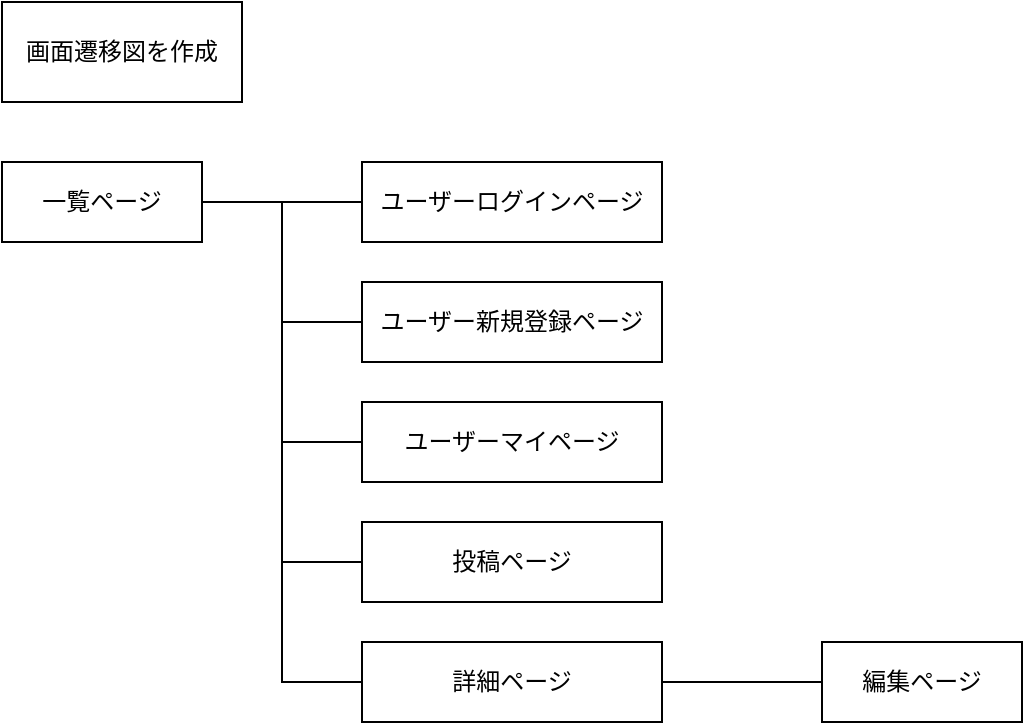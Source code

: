 <mxfile>
    <diagram id="R4_HBBxLXffWYZd084ML" name="ページ1">
        <mxGraphModel dx="516" dy="647" grid="1" gridSize="10" guides="1" tooltips="1" connect="1" arrows="1" fold="1" page="1" pageScale="1" pageWidth="827" pageHeight="1169" math="0" shadow="0">
            <root>
                <mxCell id="0"/>
                <mxCell id="1" parent="0"/>
                <mxCell id="2" value="画面遷移図を作成" style="whiteSpace=wrap;html=1;align=center;" parent="1" vertex="1">
                    <mxGeometry x="40" y="40" width="120" height="50" as="geometry"/>
                </mxCell>
                <mxCell id="3" value="一覧ページ" style="whiteSpace=wrap;html=1;align=center;" parent="1" vertex="1">
                    <mxGeometry x="40" y="120" width="100" height="40" as="geometry"/>
                </mxCell>
                <mxCell id="4" value="詳細ページ" style="whiteSpace=wrap;html=1;align=center;" parent="1" vertex="1">
                    <mxGeometry x="220" y="360" width="150" height="40" as="geometry"/>
                </mxCell>
                <mxCell id="5" value="投稿ページ" style="whiteSpace=wrap;html=1;align=center;" parent="1" vertex="1">
                    <mxGeometry x="220" y="300" width="150" height="40" as="geometry"/>
                </mxCell>
                <mxCell id="6" value="ユーザーマイページ" style="whiteSpace=wrap;html=1;align=center;" parent="1" vertex="1">
                    <mxGeometry x="220" y="240" width="150" height="40" as="geometry"/>
                </mxCell>
                <mxCell id="7" value="ユーザー新規登録ページ" style="whiteSpace=wrap;html=1;align=center;" parent="1" vertex="1">
                    <mxGeometry x="220" y="180" width="150" height="40" as="geometry"/>
                </mxCell>
                <mxCell id="9" value="ユーザーログインページ" style="whiteSpace=wrap;html=1;align=center;" parent="1" vertex="1">
                    <mxGeometry x="220" y="120" width="150" height="40" as="geometry"/>
                </mxCell>
                <mxCell id="11" value="編集ページ" style="whiteSpace=wrap;html=1;align=center;" parent="1" vertex="1">
                    <mxGeometry x="450" y="360" width="100" height="40" as="geometry"/>
                </mxCell>
                <mxCell id="13" value="" style="endArrow=none;html=1;rounded=0;entryX=0;entryY=0.5;entryDx=0;entryDy=0;exitX=1;exitY=0.5;exitDx=0;exitDy=0;" parent="1" source="3" target="9" edge="1">
                    <mxGeometry relative="1" as="geometry">
                        <mxPoint x="20" y="250" as="sourcePoint"/>
                        <mxPoint x="150" y="250" as="targetPoint"/>
                    </mxGeometry>
                </mxCell>
                <mxCell id="15" value="" style="endArrow=none;html=1;rounded=0;entryX=0;entryY=0.5;entryDx=0;entryDy=0;" parent="1" target="4" edge="1">
                    <mxGeometry relative="1" as="geometry">
                        <mxPoint x="180" y="140" as="sourcePoint"/>
                        <mxPoint x="390" y="310" as="targetPoint"/>
                        <Array as="points">
                            <mxPoint x="180" y="380"/>
                        </Array>
                    </mxGeometry>
                </mxCell>
                <mxCell id="16" value="" style="endArrow=none;html=1;rounded=0;entryX=0;entryY=0.5;entryDx=0;entryDy=0;exitX=1;exitY=0.5;exitDx=0;exitDy=0;" parent="1" source="4" target="11" edge="1">
                    <mxGeometry relative="1" as="geometry">
                        <mxPoint x="230" y="310" as="sourcePoint"/>
                        <mxPoint x="390" y="310" as="targetPoint"/>
                    </mxGeometry>
                </mxCell>
                <mxCell id="17" value="" style="endArrow=none;html=1;rounded=0;entryX=0;entryY=0.5;entryDx=0;entryDy=0;" parent="1" target="5" edge="1">
                    <mxGeometry relative="1" as="geometry">
                        <mxPoint x="180" y="320" as="sourcePoint"/>
                        <mxPoint x="170" y="480" as="targetPoint"/>
                    </mxGeometry>
                </mxCell>
                <mxCell id="18" value="" style="endArrow=none;html=1;rounded=0;entryX=0;entryY=0.5;entryDx=0;entryDy=0;" parent="1" target="6" edge="1">
                    <mxGeometry relative="1" as="geometry">
                        <mxPoint x="180" y="260" as="sourcePoint"/>
                        <mxPoint x="390" y="310" as="targetPoint"/>
                    </mxGeometry>
                </mxCell>
                <mxCell id="19" value="" style="endArrow=none;html=1;rounded=0;entryX=0;entryY=0.5;entryDx=0;entryDy=0;" parent="1" target="7" edge="1">
                    <mxGeometry relative="1" as="geometry">
                        <mxPoint x="180" y="200" as="sourcePoint"/>
                        <mxPoint x="200" y="290" as="targetPoint"/>
                    </mxGeometry>
                </mxCell>
            </root>
        </mxGraphModel>
    </diagram>
</mxfile>